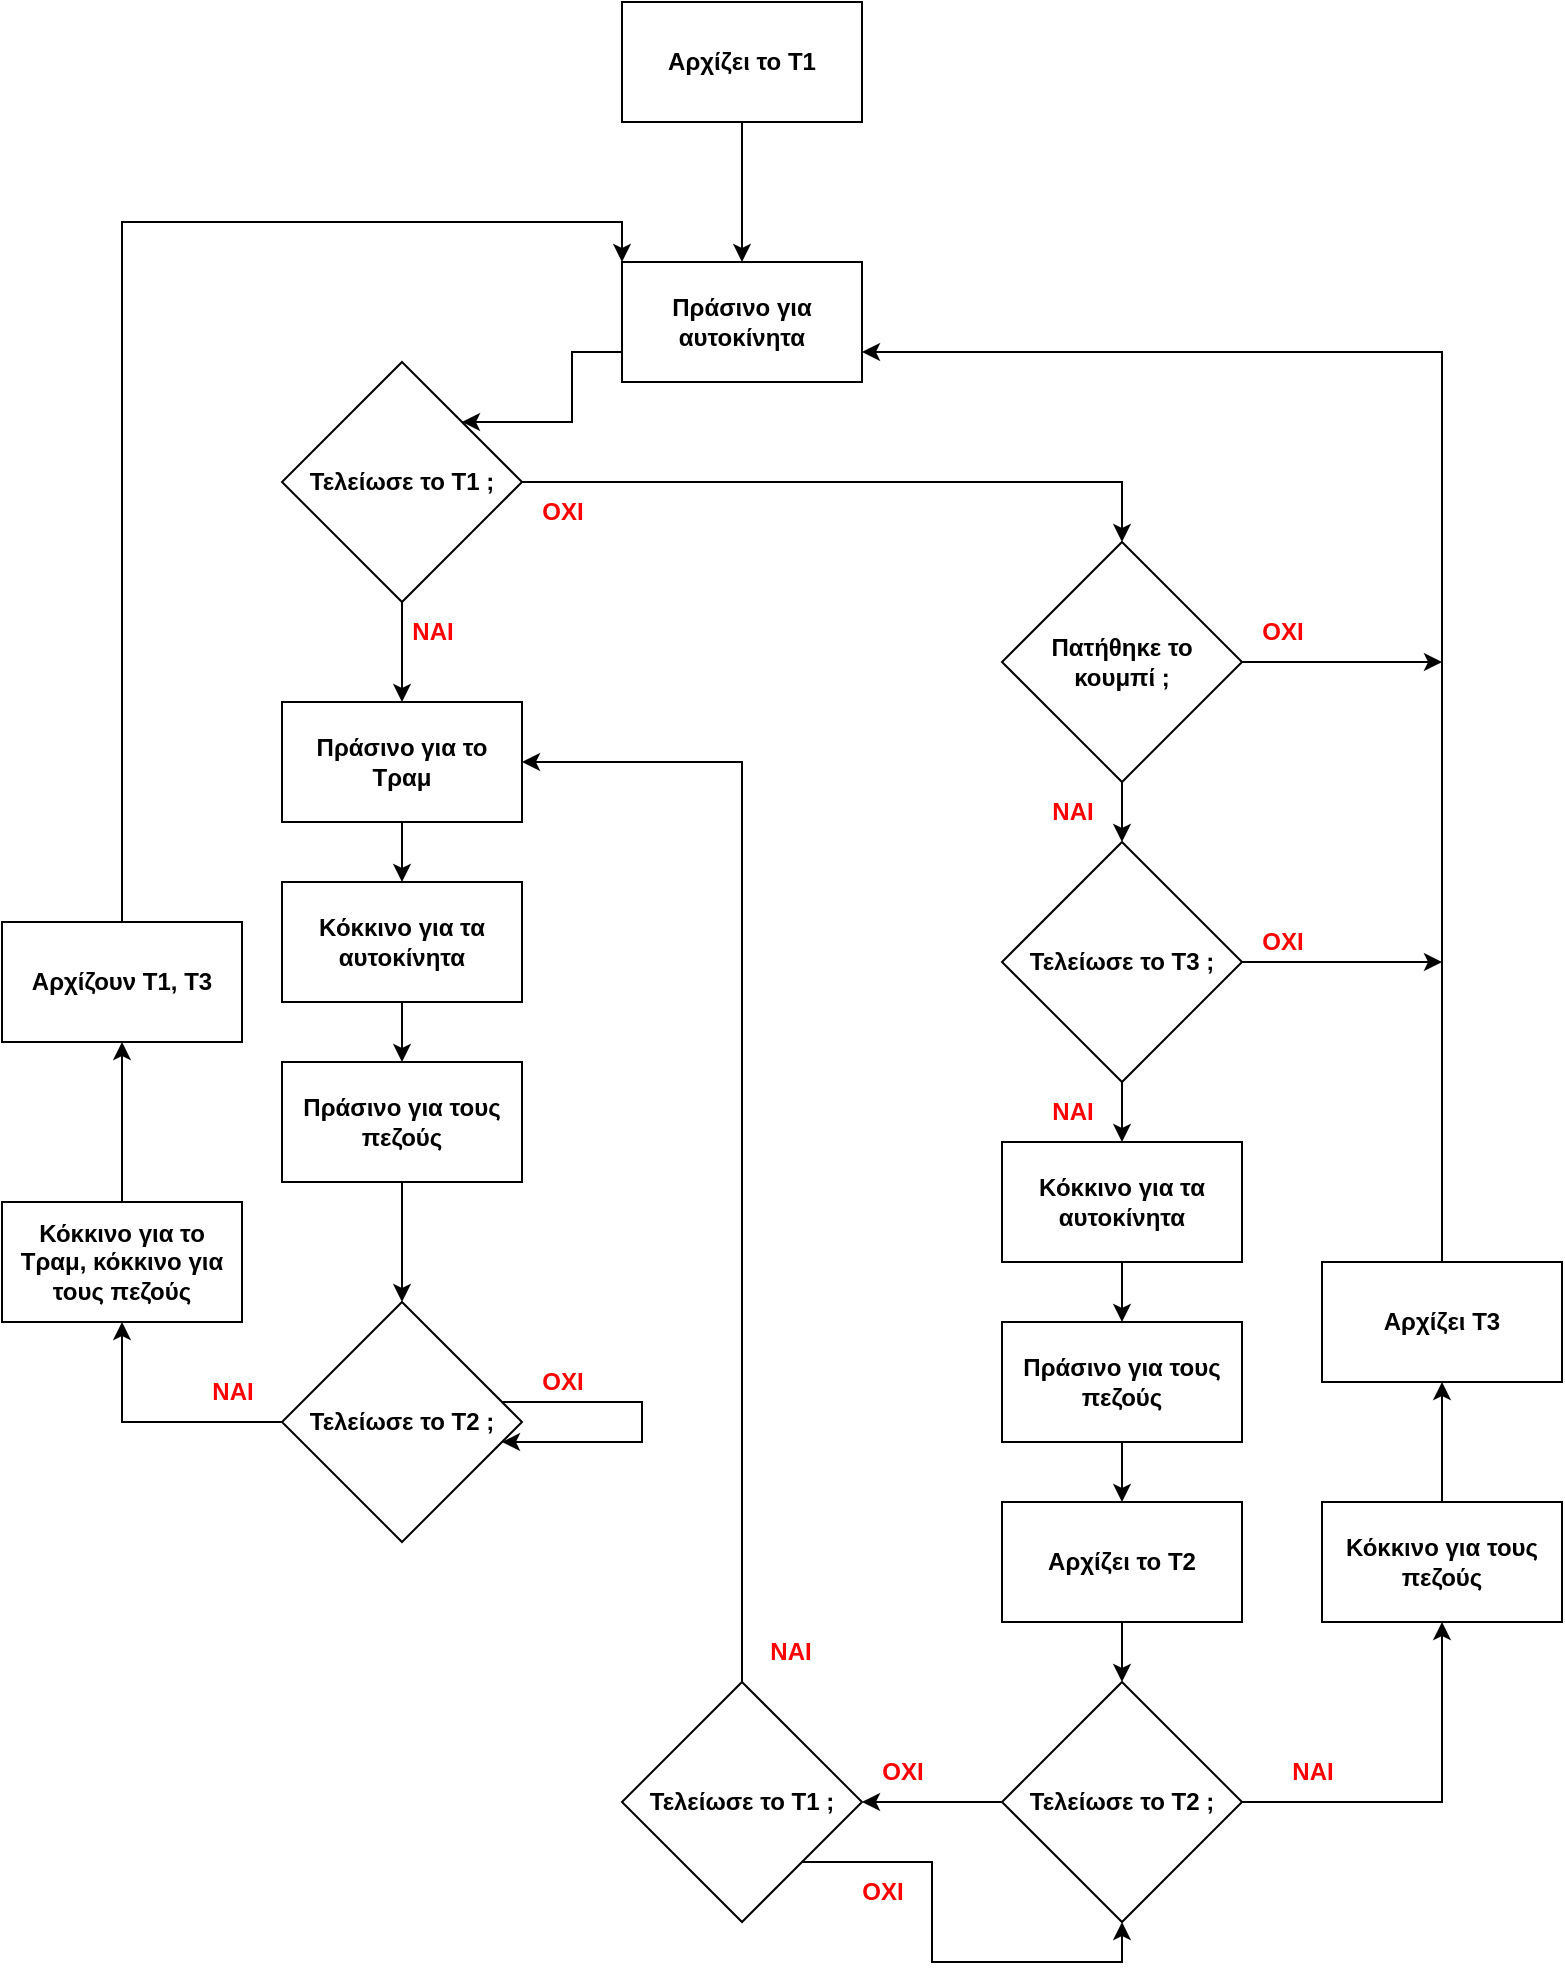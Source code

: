 <mxfile version="23.1.7" type="device">
  <diagram id="C5RBs43oDa-KdzZeNtuy" name="Page-1">
    <mxGraphModel dx="979" dy="943" grid="1" gridSize="10" guides="1" tooltips="1" connect="1" arrows="1" fold="1" page="1" pageScale="1" pageWidth="827" pageHeight="1169" background="none" math="0" shadow="0">
      <root>
        <mxCell id="WIyWlLk6GJQsqaUBKTNV-0" />
        <mxCell id="WIyWlLk6GJQsqaUBKTNV-1" parent="WIyWlLk6GJQsqaUBKTNV-0" />
        <mxCell id="9_Py-xxHWJm0X2HY8rH0-3" style="edgeStyle=orthogonalEdgeStyle;rounded=0;orthogonalLoop=1;jettySize=auto;html=1;" parent="WIyWlLk6GJQsqaUBKTNV-1" source="9_Py-xxHWJm0X2HY8rH0-0" target="9_Py-xxHWJm0X2HY8rH0-1" edge="1">
          <mxGeometry relative="1" as="geometry" />
        </mxCell>
        <mxCell id="9_Py-xxHWJm0X2HY8rH0-0" value="&lt;b&gt;Αρχίζει το T1&lt;/b&gt;" style="rounded=0;whiteSpace=wrap;html=1;" parent="WIyWlLk6GJQsqaUBKTNV-1" vertex="1">
          <mxGeometry x="330" y="30" width="120" height="60" as="geometry" />
        </mxCell>
        <mxCell id="9_Py-xxHWJm0X2HY8rH0-5" style="edgeStyle=orthogonalEdgeStyle;rounded=0;orthogonalLoop=1;jettySize=auto;html=1;exitX=0;exitY=0.75;exitDx=0;exitDy=0;entryX=1;entryY=0;entryDx=0;entryDy=0;" parent="WIyWlLk6GJQsqaUBKTNV-1" source="9_Py-xxHWJm0X2HY8rH0-1" target="9_Py-xxHWJm0X2HY8rH0-4" edge="1">
          <mxGeometry relative="1" as="geometry" />
        </mxCell>
        <mxCell id="9_Py-xxHWJm0X2HY8rH0-1" value="&lt;b&gt;Πράσινο για αυτοκίνητα&lt;/b&gt;" style="rounded=0;whiteSpace=wrap;html=1;" parent="WIyWlLk6GJQsqaUBKTNV-1" vertex="1">
          <mxGeometry x="330" y="160" width="120" height="60" as="geometry" />
        </mxCell>
        <mxCell id="9_Py-xxHWJm0X2HY8rH0-7" style="edgeStyle=orthogonalEdgeStyle;rounded=0;orthogonalLoop=1;jettySize=auto;html=1;exitX=0.5;exitY=1;exitDx=0;exitDy=0;entryX=0.5;entryY=0;entryDx=0;entryDy=0;" parent="WIyWlLk6GJQsqaUBKTNV-1" source="9_Py-xxHWJm0X2HY8rH0-4" target="9_Py-xxHWJm0X2HY8rH0-6" edge="1">
          <mxGeometry relative="1" as="geometry" />
        </mxCell>
        <mxCell id="9_Py-xxHWJm0X2HY8rH0-30" style="edgeStyle=orthogonalEdgeStyle;rounded=0;orthogonalLoop=1;jettySize=auto;html=1;entryX=0.5;entryY=0;entryDx=0;entryDy=0;" parent="WIyWlLk6GJQsqaUBKTNV-1" source="9_Py-xxHWJm0X2HY8rH0-4" target="9_Py-xxHWJm0X2HY8rH0-27" edge="1">
          <mxGeometry relative="1" as="geometry" />
        </mxCell>
        <mxCell id="9_Py-xxHWJm0X2HY8rH0-4" value="&lt;b&gt;Τελείωσε το Τ1 ; &lt;/b&gt;" style="rhombus;whiteSpace=wrap;html=1;" parent="WIyWlLk6GJQsqaUBKTNV-1" vertex="1">
          <mxGeometry x="160" y="210" width="120" height="120" as="geometry" />
        </mxCell>
        <mxCell id="9_Py-xxHWJm0X2HY8rH0-9" style="edgeStyle=orthogonalEdgeStyle;rounded=0;orthogonalLoop=1;jettySize=auto;html=1;exitX=0.5;exitY=1;exitDx=0;exitDy=0;entryX=0.5;entryY=0;entryDx=0;entryDy=0;" parent="WIyWlLk6GJQsqaUBKTNV-1" source="9_Py-xxHWJm0X2HY8rH0-6" target="9_Py-xxHWJm0X2HY8rH0-8" edge="1">
          <mxGeometry relative="1" as="geometry" />
        </mxCell>
        <mxCell id="9_Py-xxHWJm0X2HY8rH0-6" value="&lt;b&gt;Πράσινο για το &lt;br&gt;Τραμ&lt;/b&gt;" style="rounded=0;whiteSpace=wrap;html=1;" parent="WIyWlLk6GJQsqaUBKTNV-1" vertex="1">
          <mxGeometry x="160" y="380" width="120" height="60" as="geometry" />
        </mxCell>
        <mxCell id="9_Py-xxHWJm0X2HY8rH0-11" value="" style="edgeStyle=orthogonalEdgeStyle;rounded=0;orthogonalLoop=1;jettySize=auto;html=1;" parent="WIyWlLk6GJQsqaUBKTNV-1" source="9_Py-xxHWJm0X2HY8rH0-8" target="9_Py-xxHWJm0X2HY8rH0-10" edge="1">
          <mxGeometry relative="1" as="geometry" />
        </mxCell>
        <mxCell id="9_Py-xxHWJm0X2HY8rH0-8" value="&lt;b&gt;Κόκκινο για τα αυτοκίνητα&lt;/b&gt;" style="rounded=0;whiteSpace=wrap;html=1;" parent="WIyWlLk6GJQsqaUBKTNV-1" vertex="1">
          <mxGeometry x="160" y="470" width="120" height="60" as="geometry" />
        </mxCell>
        <mxCell id="9_Py-xxHWJm0X2HY8rH0-16" value="" style="edgeStyle=orthogonalEdgeStyle;rounded=0;orthogonalLoop=1;jettySize=auto;html=1;" parent="WIyWlLk6GJQsqaUBKTNV-1" source="9_Py-xxHWJm0X2HY8rH0-10" target="9_Py-xxHWJm0X2HY8rH0-14" edge="1">
          <mxGeometry relative="1" as="geometry" />
        </mxCell>
        <mxCell id="9_Py-xxHWJm0X2HY8rH0-10" value="&lt;b&gt;Πράσινο για τους πεζούς&lt;br&gt;&lt;/b&gt;" style="rounded=0;whiteSpace=wrap;html=1;" parent="WIyWlLk6GJQsqaUBKTNV-1" vertex="1">
          <mxGeometry x="160" y="560" width="120" height="60" as="geometry" />
        </mxCell>
        <mxCell id="9_Py-xxHWJm0X2HY8rH0-12" value="&lt;b&gt;&lt;font color=&quot;#ff0000&quot;&gt;ΝΑΙ&lt;/font&gt;&lt;/b&gt;" style="text;html=1;align=center;verticalAlign=middle;resizable=0;points=[];autosize=1;strokeColor=none;fillColor=none;" parent="WIyWlLk6GJQsqaUBKTNV-1" vertex="1">
          <mxGeometry x="210" y="330" width="50" height="30" as="geometry" />
        </mxCell>
        <mxCell id="9_Py-xxHWJm0X2HY8rH0-21" style="edgeStyle=orthogonalEdgeStyle;rounded=0;orthogonalLoop=1;jettySize=auto;html=1;exitX=0;exitY=0.5;exitDx=0;exitDy=0;entryX=0.5;entryY=1;entryDx=0;entryDy=0;" parent="WIyWlLk6GJQsqaUBKTNV-1" source="9_Py-xxHWJm0X2HY8rH0-14" target="9_Py-xxHWJm0X2HY8rH0-19" edge="1">
          <mxGeometry relative="1" as="geometry" />
        </mxCell>
        <mxCell id="9_Py-xxHWJm0X2HY8rH0-14" value="&lt;b&gt;Τελείωσε το Τ2 ; &lt;/b&gt;" style="rhombus;whiteSpace=wrap;html=1;" parent="WIyWlLk6GJQsqaUBKTNV-1" vertex="1">
          <mxGeometry x="160" y="680" width="120" height="120" as="geometry" />
        </mxCell>
        <mxCell id="9_Py-xxHWJm0X2HY8rH0-15" style="edgeStyle=orthogonalEdgeStyle;rounded=0;orthogonalLoop=1;jettySize=auto;html=1;" parent="WIyWlLk6GJQsqaUBKTNV-1" source="9_Py-xxHWJm0X2HY8rH0-14" target="9_Py-xxHWJm0X2HY8rH0-14" edge="1">
          <mxGeometry relative="1" as="geometry">
            <Array as="points">
              <mxPoint x="340" y="740" />
            </Array>
          </mxGeometry>
        </mxCell>
        <mxCell id="9_Py-xxHWJm0X2HY8rH0-17" value="&lt;b&gt;&lt;font color=&quot;#ff0000&quot;&gt;ΟΧΙ&lt;/font&gt;&lt;/b&gt;" style="text;html=1;align=center;verticalAlign=middle;resizable=0;points=[];autosize=1;strokeColor=none;fillColor=none;" parent="WIyWlLk6GJQsqaUBKTNV-1" vertex="1">
          <mxGeometry x="280" y="705" width="40" height="30" as="geometry" />
        </mxCell>
        <mxCell id="9_Py-xxHWJm0X2HY8rH0-24" value="" style="edgeStyle=orthogonalEdgeStyle;rounded=0;orthogonalLoop=1;jettySize=auto;html=1;" parent="WIyWlLk6GJQsqaUBKTNV-1" source="9_Py-xxHWJm0X2HY8rH0-19" target="9_Py-xxHWJm0X2HY8rH0-23" edge="1">
          <mxGeometry relative="1" as="geometry" />
        </mxCell>
        <mxCell id="9_Py-xxHWJm0X2HY8rH0-19" value="&lt;b&gt;Κόκκινο για το Τραμ, κόκκινο για τους πεζούς&lt;br&gt;&lt;/b&gt;" style="rounded=0;whiteSpace=wrap;html=1;" parent="WIyWlLk6GJQsqaUBKTNV-1" vertex="1">
          <mxGeometry x="20" y="630" width="120" height="60" as="geometry" />
        </mxCell>
        <mxCell id="9_Py-xxHWJm0X2HY8rH0-22" value="&lt;b&gt;&lt;font color=&quot;#ff0000&quot;&gt;ΝΑΙ&lt;/font&gt;&lt;/b&gt;" style="text;html=1;align=center;verticalAlign=middle;resizable=0;points=[];autosize=1;strokeColor=none;fillColor=none;" parent="WIyWlLk6GJQsqaUBKTNV-1" vertex="1">
          <mxGeometry x="110" y="710" width="50" height="30" as="geometry" />
        </mxCell>
        <mxCell id="9_Py-xxHWJm0X2HY8rH0-26" style="edgeStyle=orthogonalEdgeStyle;rounded=0;orthogonalLoop=1;jettySize=auto;html=1;exitX=0.5;exitY=0;exitDx=0;exitDy=0;entryX=0;entryY=0;entryDx=0;entryDy=0;" parent="WIyWlLk6GJQsqaUBKTNV-1" source="9_Py-xxHWJm0X2HY8rH0-23" target="9_Py-xxHWJm0X2HY8rH0-1" edge="1">
          <mxGeometry relative="1" as="geometry">
            <mxPoint x="80" y="130" as="targetPoint" />
          </mxGeometry>
        </mxCell>
        <mxCell id="9_Py-xxHWJm0X2HY8rH0-23" value="&lt;b&gt;Αρχίζουν Τ1, Τ3&lt;/b&gt;" style="rounded=0;whiteSpace=wrap;html=1;" parent="WIyWlLk6GJQsqaUBKTNV-1" vertex="1">
          <mxGeometry x="20" y="490" width="120" height="60" as="geometry" />
        </mxCell>
        <mxCell id="9_Py-xxHWJm0X2HY8rH0-34" value="" style="edgeStyle=orthogonalEdgeStyle;rounded=0;orthogonalLoop=1;jettySize=auto;html=1;" parent="WIyWlLk6GJQsqaUBKTNV-1" source="9_Py-xxHWJm0X2HY8rH0-27" target="9_Py-xxHWJm0X2HY8rH0-33" edge="1">
          <mxGeometry relative="1" as="geometry" />
        </mxCell>
        <mxCell id="86ML0SbqPg7K9MGnBIhg-0" style="edgeStyle=orthogonalEdgeStyle;rounded=0;orthogonalLoop=1;jettySize=auto;html=1;exitX=1;exitY=0.5;exitDx=0;exitDy=0;" edge="1" parent="WIyWlLk6GJQsqaUBKTNV-1" source="9_Py-xxHWJm0X2HY8rH0-27">
          <mxGeometry relative="1" as="geometry">
            <mxPoint x="740" y="360" as="targetPoint" />
          </mxGeometry>
        </mxCell>
        <mxCell id="9_Py-xxHWJm0X2HY8rH0-27" value="&lt;b&gt;Πατήθηκε το &lt;br&gt;κουμπί ; &lt;br&gt;&lt;/b&gt;" style="rhombus;whiteSpace=wrap;html=1;" parent="WIyWlLk6GJQsqaUBKTNV-1" vertex="1">
          <mxGeometry x="520" y="300" width="120" height="120" as="geometry" />
        </mxCell>
        <mxCell id="9_Py-xxHWJm0X2HY8rH0-31" value="&lt;b&gt;&lt;font color=&quot;#ff0000&quot;&gt;ΟΧΙ&lt;/font&gt;&lt;/b&gt;" style="text;html=1;align=center;verticalAlign=middle;resizable=0;points=[];autosize=1;strokeColor=none;fillColor=none;" parent="WIyWlLk6GJQsqaUBKTNV-1" vertex="1">
          <mxGeometry x="280" y="270" width="40" height="30" as="geometry" />
        </mxCell>
        <mxCell id="9_Py-xxHWJm0X2HY8rH0-37" value="" style="edgeStyle=orthogonalEdgeStyle;rounded=0;orthogonalLoop=1;jettySize=auto;html=1;" parent="WIyWlLk6GJQsqaUBKTNV-1" source="9_Py-xxHWJm0X2HY8rH0-33" target="9_Py-xxHWJm0X2HY8rH0-36" edge="1">
          <mxGeometry relative="1" as="geometry" />
        </mxCell>
        <mxCell id="86ML0SbqPg7K9MGnBIhg-2" style="edgeStyle=orthogonalEdgeStyle;rounded=0;orthogonalLoop=1;jettySize=auto;html=1;" edge="1" parent="WIyWlLk6GJQsqaUBKTNV-1" source="9_Py-xxHWJm0X2HY8rH0-33">
          <mxGeometry relative="1" as="geometry">
            <mxPoint x="740" y="510" as="targetPoint" />
          </mxGeometry>
        </mxCell>
        <mxCell id="9_Py-xxHWJm0X2HY8rH0-33" value="&lt;b&gt;Τελείωσε το Τ3 ; &lt;br&gt;&lt;/b&gt;" style="rhombus;whiteSpace=wrap;html=1;" parent="WIyWlLk6GJQsqaUBKTNV-1" vertex="1">
          <mxGeometry x="520" y="450" width="120" height="120" as="geometry" />
        </mxCell>
        <mxCell id="9_Py-xxHWJm0X2HY8rH0-39" value="" style="edgeStyle=orthogonalEdgeStyle;rounded=0;orthogonalLoop=1;jettySize=auto;html=1;" parent="WIyWlLk6GJQsqaUBKTNV-1" source="9_Py-xxHWJm0X2HY8rH0-36" target="9_Py-xxHWJm0X2HY8rH0-38" edge="1">
          <mxGeometry relative="1" as="geometry" />
        </mxCell>
        <mxCell id="9_Py-xxHWJm0X2HY8rH0-36" value="&lt;b&gt;Κόκκινο για τα αυτοκίνητα&lt;/b&gt;" style="rounded=0;whiteSpace=wrap;html=1;" parent="WIyWlLk6GJQsqaUBKTNV-1" vertex="1">
          <mxGeometry x="520" y="600" width="120" height="60" as="geometry" />
        </mxCell>
        <mxCell id="9_Py-xxHWJm0X2HY8rH0-41" value="" style="edgeStyle=orthogonalEdgeStyle;rounded=0;orthogonalLoop=1;jettySize=auto;html=1;" parent="WIyWlLk6GJQsqaUBKTNV-1" source="9_Py-xxHWJm0X2HY8rH0-38" target="9_Py-xxHWJm0X2HY8rH0-40" edge="1">
          <mxGeometry relative="1" as="geometry" />
        </mxCell>
        <mxCell id="9_Py-xxHWJm0X2HY8rH0-38" value="&lt;b&gt;Πράσινο για τους πεζούς&lt;br&gt;&lt;/b&gt;" style="rounded=0;whiteSpace=wrap;html=1;" parent="WIyWlLk6GJQsqaUBKTNV-1" vertex="1">
          <mxGeometry x="520" y="690" width="120" height="60" as="geometry" />
        </mxCell>
        <mxCell id="9_Py-xxHWJm0X2HY8rH0-44" value="" style="edgeStyle=orthogonalEdgeStyle;rounded=0;orthogonalLoop=1;jettySize=auto;html=1;" parent="WIyWlLk6GJQsqaUBKTNV-1" source="9_Py-xxHWJm0X2HY8rH0-40" target="9_Py-xxHWJm0X2HY8rH0-43" edge="1">
          <mxGeometry relative="1" as="geometry" />
        </mxCell>
        <mxCell id="9_Py-xxHWJm0X2HY8rH0-40" value="&lt;b&gt;Αρχίζει το T2&lt;/b&gt;" style="rounded=0;whiteSpace=wrap;html=1;" parent="WIyWlLk6GJQsqaUBKTNV-1" vertex="1">
          <mxGeometry x="520" y="780" width="120" height="60" as="geometry" />
        </mxCell>
        <mxCell id="86ML0SbqPg7K9MGnBIhg-5" value="" style="edgeStyle=orthogonalEdgeStyle;rounded=0;orthogonalLoop=1;jettySize=auto;html=1;" edge="1" parent="WIyWlLk6GJQsqaUBKTNV-1" source="9_Py-xxHWJm0X2HY8rH0-43" target="86ML0SbqPg7K9MGnBIhg-4">
          <mxGeometry relative="1" as="geometry" />
        </mxCell>
        <mxCell id="86ML0SbqPg7K9MGnBIhg-22" style="edgeStyle=orthogonalEdgeStyle;rounded=0;orthogonalLoop=1;jettySize=auto;html=1;entryX=0.5;entryY=1;entryDx=0;entryDy=0;" edge="1" parent="WIyWlLk6GJQsqaUBKTNV-1" source="9_Py-xxHWJm0X2HY8rH0-43" target="86ML0SbqPg7K9MGnBIhg-16">
          <mxGeometry relative="1" as="geometry" />
        </mxCell>
        <mxCell id="9_Py-xxHWJm0X2HY8rH0-43" value="&lt;b&gt;Τελείωσε το Τ2 ; &lt;/b&gt;" style="rhombus;whiteSpace=wrap;html=1;" parent="WIyWlLk6GJQsqaUBKTNV-1" vertex="1">
          <mxGeometry x="520" y="870" width="120" height="120" as="geometry" />
        </mxCell>
        <mxCell id="9_Py-xxHWJm0X2HY8rH0-45" value="&lt;b&gt;&lt;font color=&quot;#ff0000&quot;&gt;ΝΑΙ&lt;/font&gt;&lt;/b&gt;" style="text;html=1;align=center;verticalAlign=middle;resizable=0;points=[];autosize=1;strokeColor=none;fillColor=none;" parent="WIyWlLk6GJQsqaUBKTNV-1" vertex="1">
          <mxGeometry x="530" y="420" width="50" height="30" as="geometry" />
        </mxCell>
        <mxCell id="9_Py-xxHWJm0X2HY8rH0-46" value="&lt;b&gt;&lt;font color=&quot;#ff0000&quot;&gt;ΝΑΙ&lt;/font&gt;&lt;/b&gt;" style="text;html=1;align=center;verticalAlign=middle;resizable=0;points=[];autosize=1;strokeColor=none;fillColor=none;" parent="WIyWlLk6GJQsqaUBKTNV-1" vertex="1">
          <mxGeometry x="530" y="570" width="50" height="30" as="geometry" />
        </mxCell>
        <mxCell id="9_Py-xxHWJm0X2HY8rH0-48" value="&lt;b&gt;&lt;font color=&quot;#ff0000&quot;&gt;ΝΑΙ&lt;/font&gt;&lt;/b&gt;" style="text;html=1;align=center;verticalAlign=middle;resizable=0;points=[];autosize=1;strokeColor=none;fillColor=none;" parent="WIyWlLk6GJQsqaUBKTNV-1" vertex="1">
          <mxGeometry x="650" y="900" width="50" height="30" as="geometry" />
        </mxCell>
        <mxCell id="86ML0SbqPg7K9MGnBIhg-1" value="&lt;b&gt;&lt;font color=&quot;#ff0000&quot;&gt;ΟΧΙ&lt;/font&gt;&lt;/b&gt;" style="text;html=1;align=center;verticalAlign=middle;resizable=0;points=[];autosize=1;strokeColor=none;fillColor=none;" vertex="1" parent="WIyWlLk6GJQsqaUBKTNV-1">
          <mxGeometry x="640" y="330" width="40" height="30" as="geometry" />
        </mxCell>
        <mxCell id="86ML0SbqPg7K9MGnBIhg-3" value="&lt;b&gt;&lt;font color=&quot;#ff0000&quot;&gt;ΟΧΙ&lt;/font&gt;&lt;/b&gt;" style="text;html=1;align=center;verticalAlign=middle;resizable=0;points=[];autosize=1;strokeColor=none;fillColor=none;" vertex="1" parent="WIyWlLk6GJQsqaUBKTNV-1">
          <mxGeometry x="640" y="485" width="40" height="30" as="geometry" />
        </mxCell>
        <mxCell id="86ML0SbqPg7K9MGnBIhg-11" style="edgeStyle=orthogonalEdgeStyle;rounded=0;orthogonalLoop=1;jettySize=auto;html=1;exitX=1;exitY=1;exitDx=0;exitDy=0;entryX=0.5;entryY=1;entryDx=0;entryDy=0;" edge="1" parent="WIyWlLk6GJQsqaUBKTNV-1" source="86ML0SbqPg7K9MGnBIhg-4" target="9_Py-xxHWJm0X2HY8rH0-43">
          <mxGeometry relative="1" as="geometry" />
        </mxCell>
        <mxCell id="86ML0SbqPg7K9MGnBIhg-14" style="edgeStyle=orthogonalEdgeStyle;rounded=0;orthogonalLoop=1;jettySize=auto;html=1;entryX=1;entryY=0.5;entryDx=0;entryDy=0;" edge="1" parent="WIyWlLk6GJQsqaUBKTNV-1" source="86ML0SbqPg7K9MGnBIhg-4" target="9_Py-xxHWJm0X2HY8rH0-6">
          <mxGeometry relative="1" as="geometry">
            <mxPoint x="390" y="400" as="targetPoint" />
            <Array as="points">
              <mxPoint x="390" y="410" />
            </Array>
          </mxGeometry>
        </mxCell>
        <mxCell id="86ML0SbqPg7K9MGnBIhg-4" value="&lt;b&gt;Τελείωσε το Τ1 ; &lt;/b&gt;" style="rhombus;whiteSpace=wrap;html=1;" vertex="1" parent="WIyWlLk6GJQsqaUBKTNV-1">
          <mxGeometry x="330" y="870" width="120" height="120" as="geometry" />
        </mxCell>
        <mxCell id="86ML0SbqPg7K9MGnBIhg-6" value="&lt;b&gt;&lt;font color=&quot;#ff0000&quot;&gt;ΟΧΙ&lt;/font&gt;&lt;/b&gt;" style="text;html=1;align=center;verticalAlign=middle;resizable=0;points=[];autosize=1;strokeColor=none;fillColor=none;" vertex="1" parent="WIyWlLk6GJQsqaUBKTNV-1">
          <mxGeometry x="450" y="900" width="40" height="30" as="geometry" />
        </mxCell>
        <mxCell id="86ML0SbqPg7K9MGnBIhg-12" value="&lt;b&gt;&lt;font color=&quot;#ff0000&quot;&gt;ΟΧΙ&lt;/font&gt;&lt;/b&gt;" style="text;html=1;align=center;verticalAlign=middle;resizable=0;points=[];autosize=1;strokeColor=none;fillColor=none;" vertex="1" parent="WIyWlLk6GJQsqaUBKTNV-1">
          <mxGeometry x="440" y="960" width="40" height="30" as="geometry" />
        </mxCell>
        <mxCell id="86ML0SbqPg7K9MGnBIhg-15" value="&lt;b&gt;&lt;font color=&quot;#ff0000&quot;&gt;ΝΑΙ&lt;/font&gt;&lt;/b&gt;" style="text;html=1;align=center;verticalAlign=middle;resizable=0;points=[];autosize=1;strokeColor=none;fillColor=none;" vertex="1" parent="WIyWlLk6GJQsqaUBKTNV-1">
          <mxGeometry x="389" y="840" width="50" height="30" as="geometry" />
        </mxCell>
        <mxCell id="86ML0SbqPg7K9MGnBIhg-25" value="" style="edgeStyle=orthogonalEdgeStyle;rounded=0;orthogonalLoop=1;jettySize=auto;html=1;" edge="1" parent="WIyWlLk6GJQsqaUBKTNV-1" source="86ML0SbqPg7K9MGnBIhg-16" target="86ML0SbqPg7K9MGnBIhg-23">
          <mxGeometry relative="1" as="geometry" />
        </mxCell>
        <mxCell id="86ML0SbqPg7K9MGnBIhg-16" value="&lt;b&gt;Κόκκινο για τους πεζούς&lt;br&gt;&lt;/b&gt;" style="rounded=0;whiteSpace=wrap;html=1;" vertex="1" parent="WIyWlLk6GJQsqaUBKTNV-1">
          <mxGeometry x="680" y="780" width="120" height="60" as="geometry" />
        </mxCell>
        <mxCell id="86ML0SbqPg7K9MGnBIhg-27" style="edgeStyle=orthogonalEdgeStyle;rounded=0;orthogonalLoop=1;jettySize=auto;html=1;entryX=1;entryY=0.75;entryDx=0;entryDy=0;" edge="1" parent="WIyWlLk6GJQsqaUBKTNV-1" source="86ML0SbqPg7K9MGnBIhg-23" target="9_Py-xxHWJm0X2HY8rH0-1">
          <mxGeometry relative="1" as="geometry">
            <mxPoint x="740" y="200" as="targetPoint" />
            <Array as="points">
              <mxPoint x="740" y="205" />
            </Array>
          </mxGeometry>
        </mxCell>
        <mxCell id="86ML0SbqPg7K9MGnBIhg-23" value="&lt;b&gt;Αρχίζει Τ3&lt;br&gt;&lt;/b&gt;" style="rounded=0;whiteSpace=wrap;html=1;" vertex="1" parent="WIyWlLk6GJQsqaUBKTNV-1">
          <mxGeometry x="680" y="660" width="120" height="60" as="geometry" />
        </mxCell>
      </root>
    </mxGraphModel>
  </diagram>
</mxfile>
